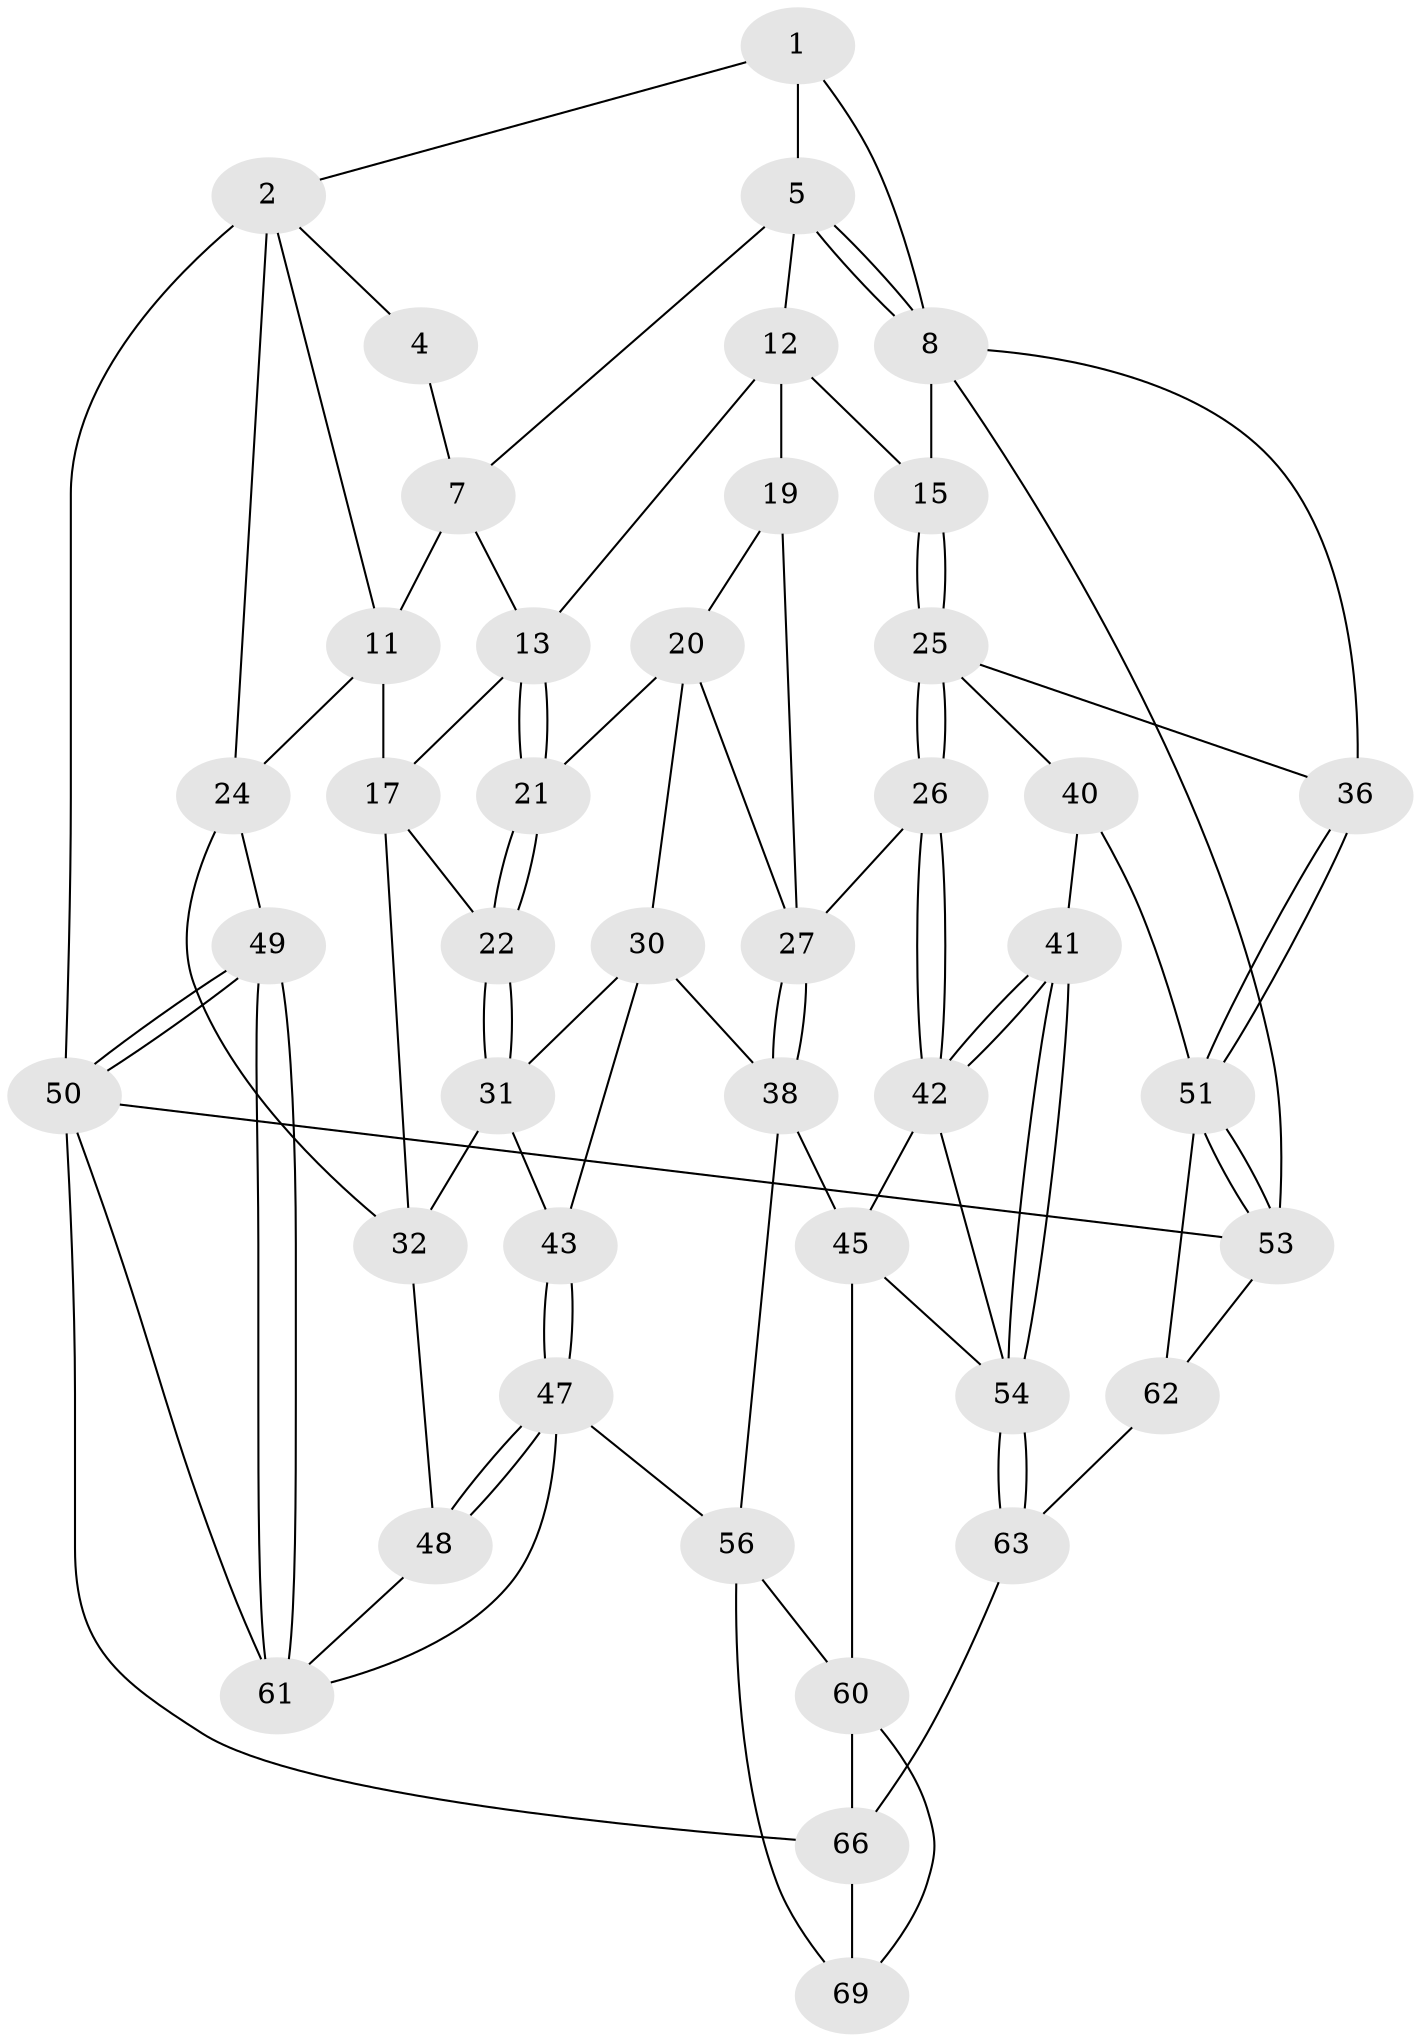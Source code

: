 // Generated by graph-tools (version 1.1) at 2025/52/02/27/25 19:52:39]
// undirected, 43 vertices, 96 edges
graph export_dot {
graph [start="1"]
  node [color=gray90,style=filled];
  1 [pos="+0.15137960198870207+0"];
  2 [pos="+0+0.14551504085708594",super="+3"];
  4 [pos="+0.13325315915920644+0.0415503719950626"];
  5 [pos="+0.524154681095135+0",super="+6"];
  7 [pos="+0.14982916966121787+0.08388435465773877",super="+10"];
  8 [pos="+1+0",super="+9"];
  11 [pos="+0+0.1874819279006169",super="+18"];
  12 [pos="+0.37029279284098804+0.20632101131885705",super="+16"];
  13 [pos="+0.35907402225405133+0.21786538563349256",super="+14"];
  15 [pos="+0.8765473613818274+0.16748442060536242"];
  17 [pos="+0.1824681820453176+0.3189673954310903",super="+23"];
  19 [pos="+0.542435660955561+0.35769876683715873"];
  20 [pos="+0.4226265359184311+0.36351616566494277",super="+29"];
  21 [pos="+0.4052939881043573+0.3352439782630862"];
  22 [pos="+0.27641524914173243+0.42530871882060395"];
  24 [pos="+0+0.4619529016097393",super="+34"];
  25 [pos="+0.7713716485604472+0.45420925799842443",super="+37"];
  26 [pos="+0.6795367666658911+0.5360970738755515"];
  27 [pos="+0.635178872663285+0.5326604109021297",super="+28"];
  30 [pos="+0.3816170515032757+0.5149647984194583",super="+39"];
  31 [pos="+0.3778724028861228+0.5146694248899203",super="+35"];
  32 [pos="+0.12092357851753077+0.5840013847074305",super="+33"];
  36 [pos="+1+0.571964359214439"];
  38 [pos="+0.4513878457588419+0.6932032387038458",super="+46"];
  40 [pos="+0.9219132404657642+0.7508232243441387"];
  41 [pos="+0.8514458105692675+0.7459131171183053"];
  42 [pos="+0.7064574059029248+0.6810028057186265",super="+44"];
  43 [pos="+0.35862721839427186+0.7560312572059079"];
  45 [pos="+0.5632559586135839+0.751774845624912",super="+59"];
  47 [pos="+0.31950964442352875+0.8015554873500799",super="+58"];
  48 [pos="+0.10687088335228172+0.7017764822773156"];
  49 [pos="+0+1"];
  50 [pos="+0+1",super="+70"];
  51 [pos="+1+0.773849972113682",super="+52"];
  53 [pos="+1+1"];
  54 [pos="+0.7037222814022324+0.8943756633201497",super="+55"];
  56 [pos="+0.4975420175912166+0.8987653027027772",super="+57"];
  60 [pos="+0.5313813842649123+0.9158535350347818",super="+67"];
  61 [pos="+0.09287379317139334+0.8616734055109436",super="+64"];
  62 [pos="+0.882349455184278+0.9004783429165607",super="+68"];
  63 [pos="+0.733065232946875+0.9589812143729163",super="+65"];
  66 [pos="+0.6222482074420629+1",super="+71"];
  69 [pos="+0.336585010523297+0.9303292234022322"];
  1 -- 2;
  1 -- 5;
  1 -- 8;
  2 -- 24;
  2 -- 50;
  2 -- 11;
  2 -- 4;
  4 -- 7;
  5 -- 8;
  5 -- 8;
  5 -- 12;
  5 -- 7;
  7 -- 11;
  7 -- 13;
  8 -- 15;
  8 -- 36;
  8 -- 53;
  11 -- 24;
  11 -- 17;
  12 -- 13;
  12 -- 19;
  12 -- 15;
  13 -- 21;
  13 -- 21;
  13 -- 17;
  15 -- 25;
  15 -- 25;
  17 -- 32;
  17 -- 22;
  19 -- 20;
  19 -- 27;
  20 -- 21;
  20 -- 27;
  20 -- 30;
  21 -- 22;
  21 -- 22;
  22 -- 31;
  22 -- 31;
  24 -- 49;
  24 -- 32;
  25 -- 26;
  25 -- 26;
  25 -- 40;
  25 -- 36;
  26 -- 27;
  26 -- 42;
  26 -- 42;
  27 -- 38;
  27 -- 38;
  30 -- 31;
  30 -- 38;
  30 -- 43;
  31 -- 32;
  31 -- 43;
  32 -- 48;
  36 -- 51;
  36 -- 51;
  38 -- 56;
  38 -- 45;
  40 -- 41;
  40 -- 51;
  41 -- 42;
  41 -- 42;
  41 -- 54;
  41 -- 54;
  42 -- 45;
  42 -- 54;
  43 -- 47;
  43 -- 47;
  45 -- 60;
  45 -- 54;
  47 -- 48;
  47 -- 48;
  47 -- 56;
  47 -- 61;
  48 -- 61;
  49 -- 50;
  49 -- 50;
  49 -- 61;
  49 -- 61;
  50 -- 53;
  50 -- 66;
  50 -- 61;
  51 -- 53;
  51 -- 53;
  51 -- 62;
  53 -- 62;
  54 -- 63;
  54 -- 63;
  56 -- 60;
  56 -- 69;
  60 -- 66;
  60 -- 69;
  62 -- 63 [weight=2];
  63 -- 66;
  66 -- 69;
}
